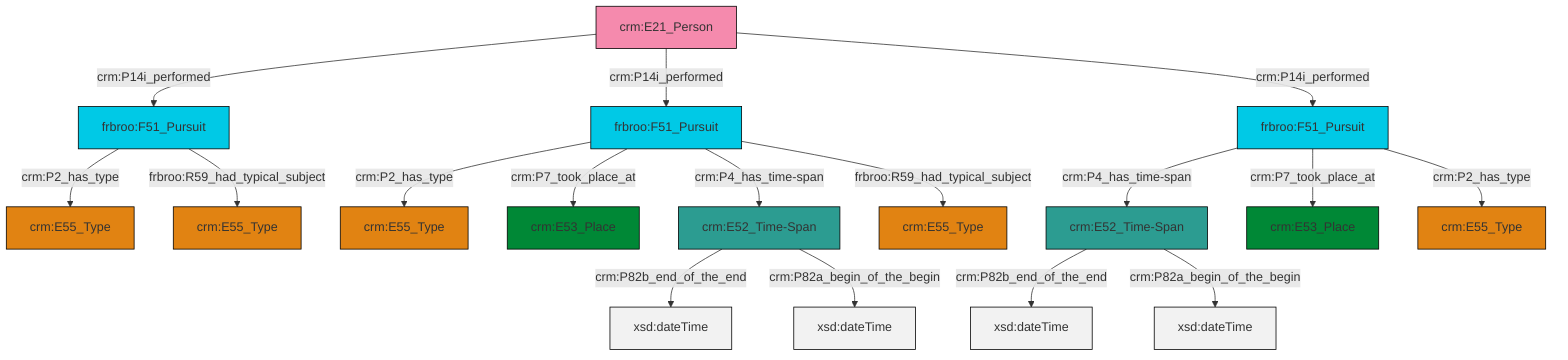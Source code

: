 graph TD
classDef Literal fill:#f2f2f2,stroke:#000000;
classDef CRM_Entity fill:#FFFFFF,stroke:#000000;
classDef Temporal_Entity fill:#00C9E6, stroke:#000000;
classDef Type fill:#E18312, stroke:#000000;
classDef Time-Span fill:#2C9C91, stroke:#000000;
classDef Appellation fill:#FFEB7F, stroke:#000000;
classDef Place fill:#008836, stroke:#000000;
classDef Persistent_Item fill:#B266B2, stroke:#000000;
classDef Conceptual_Object fill:#FFD700, stroke:#000000;
classDef Physical_Thing fill:#D2B48C, stroke:#000000;
classDef Actor fill:#f58aad, stroke:#000000;
classDef PC_Classes fill:#4ce600, stroke:#000000;
classDef Multi fill:#cccccc,stroke:#000000;

0["frbroo:F51_Pursuit"]:::Temporal_Entity -->|crm:P4_has_time-span| 1["crm:E52_Time-Span"]:::Time-Span
0["frbroo:F51_Pursuit"]:::Temporal_Entity -->|crm:P7_took_place_at| 2["crm:E53_Place"]:::Place
0["frbroo:F51_Pursuit"]:::Temporal_Entity -->|crm:P2_has_type| 3["crm:E55_Type"]:::Type
1["crm:E52_Time-Span"]:::Time-Span -->|crm:P82b_end_of_the_end| 4[xsd:dateTime]:::Literal
7["crm:E52_Time-Span"]:::Time-Span -->|crm:P82b_end_of_the_end| 8[xsd:dateTime]:::Literal
11["frbroo:F51_Pursuit"]:::Temporal_Entity -->|crm:P2_has_type| 9["crm:E55_Type"]:::Type
12["frbroo:F51_Pursuit"]:::Temporal_Entity -->|crm:P2_has_type| 5["crm:E55_Type"]:::Type
14["crm:E21_Person"]:::Actor -->|crm:P14i_performed| 12["frbroo:F51_Pursuit"]:::Temporal_Entity
11["frbroo:F51_Pursuit"]:::Temporal_Entity -->|crm:P7_took_place_at| 16["crm:E53_Place"]:::Place
12["frbroo:F51_Pursuit"]:::Temporal_Entity -->|frbroo:R59_had_typical_subject| 18["crm:E55_Type"]:::Type
14["crm:E21_Person"]:::Actor -->|crm:P14i_performed| 11["frbroo:F51_Pursuit"]:::Temporal_Entity
14["crm:E21_Person"]:::Actor -->|crm:P14i_performed| 0["frbroo:F51_Pursuit"]:::Temporal_Entity
7["crm:E52_Time-Span"]:::Time-Span -->|crm:P82a_begin_of_the_begin| 25[xsd:dateTime]:::Literal
11["frbroo:F51_Pursuit"]:::Temporal_Entity -->|crm:P4_has_time-span| 7["crm:E52_Time-Span"]:::Time-Span
1["crm:E52_Time-Span"]:::Time-Span -->|crm:P82a_begin_of_the_begin| 26[xsd:dateTime]:::Literal
11["frbroo:F51_Pursuit"]:::Temporal_Entity -->|frbroo:R59_had_typical_subject| 28["crm:E55_Type"]:::Type